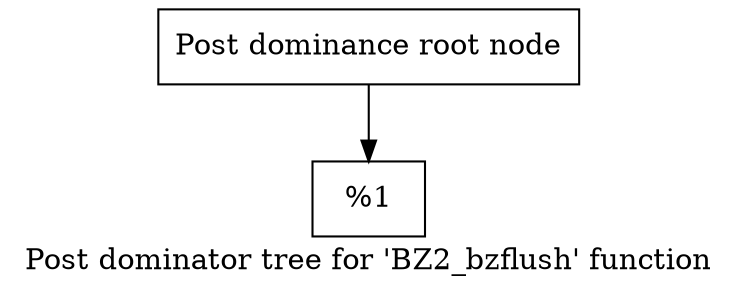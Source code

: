 digraph "Post dominator tree for 'BZ2_bzflush' function" {
	label="Post dominator tree for 'BZ2_bzflush' function";

	Node0xfb5a00 [shape=record,label="{Post dominance root node}"];
	Node0xfb5a00 -> Node0xfb5980;
	Node0xfb5980 [shape=record,label="{%1}"];
}
